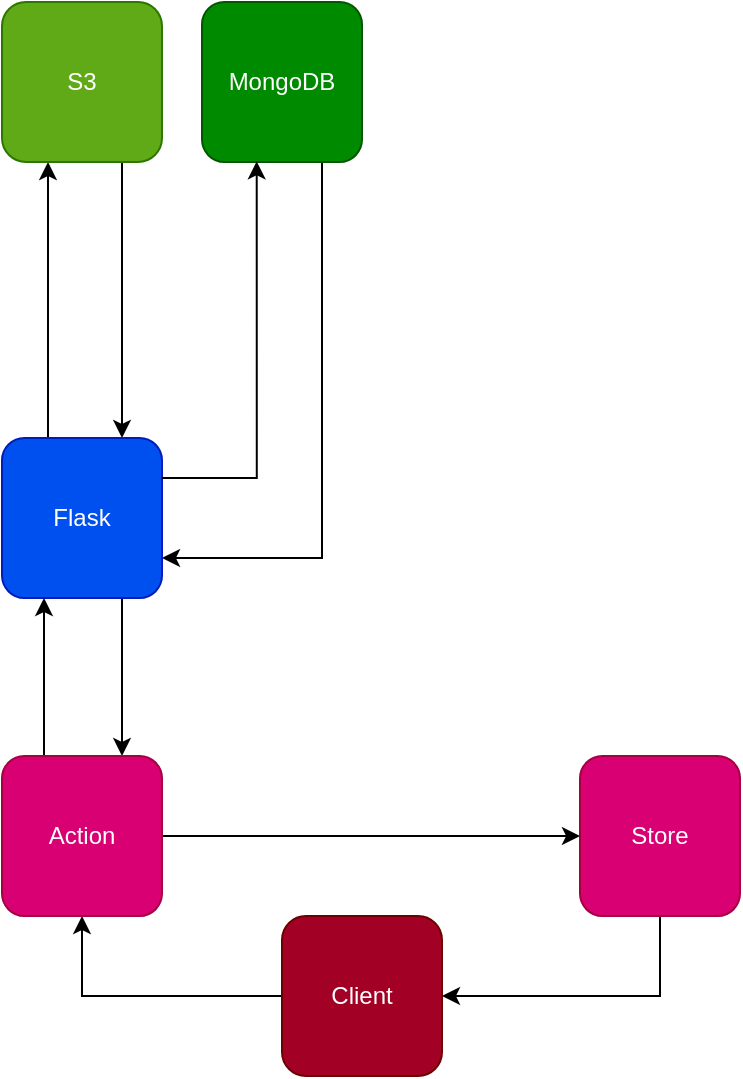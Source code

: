 <mxfile version="24.7.16">
  <diagram name="Page-1" id="Qro0W-hVSI3CrljnnNCf">
    <mxGraphModel dx="1163" dy="589" grid="0" gridSize="10" guides="1" tooltips="1" connect="1" arrows="1" fold="1" page="1" pageScale="1" pageWidth="850" pageHeight="1100" math="0" shadow="0">
      <root>
        <mxCell id="0" />
        <mxCell id="1" parent="0" />
        <mxCell id="6hpVUTGiLnAb_UG3yvC5-3" value="" style="edgeStyle=orthogonalEdgeStyle;rounded=0;orthogonalLoop=1;jettySize=auto;html=1;curved=0;exitX=0;exitY=0.5;exitDx=0;exitDy=0;" edge="1" parent="1" source="6hpVUTGiLnAb_UG3yvC5-21" target="6hpVUTGiLnAb_UG3yvC5-2">
          <mxGeometry relative="1" as="geometry">
            <Array as="points">
              <mxPoint x="268" y="311" />
            </Array>
          </mxGeometry>
        </mxCell>
        <mxCell id="6hpVUTGiLnAb_UG3yvC5-34" style="edgeStyle=orthogonalEdgeStyle;rounded=0;orthogonalLoop=1;jettySize=auto;html=1;exitX=0.75;exitY=1;exitDx=0;exitDy=0;entryX=0;entryY=0.25;entryDx=0;entryDy=0;" edge="1" parent="1" source="6hpVUTGiLnAb_UG3yvC5-2" target="6hpVUTGiLnAb_UG3yvC5-21">
          <mxGeometry relative="1" as="geometry" />
        </mxCell>
        <mxCell id="6hpVUTGiLnAb_UG3yvC5-2" value="S3" style="whiteSpace=wrap;html=1;aspect=fixed;rounded=1;fillColor=#60a917;strokeColor=#2D7600;fontColor=#ffffff;" vertex="1" parent="1">
          <mxGeometry x="245" y="93" width="80" height="80" as="geometry" />
        </mxCell>
        <mxCell id="6hpVUTGiLnAb_UG3yvC5-27" style="edgeStyle=orthogonalEdgeStyle;rounded=0;orthogonalLoop=1;jettySize=auto;html=1;entryX=1;entryY=0.5;entryDx=0;entryDy=0;" edge="1" parent="1" source="6hpVUTGiLnAb_UG3yvC5-5" target="6hpVUTGiLnAb_UG3yvC5-25">
          <mxGeometry relative="1" as="geometry" />
        </mxCell>
        <mxCell id="6hpVUTGiLnAb_UG3yvC5-5" value="Client" style="whiteSpace=wrap;html=1;aspect=fixed;rounded=1;fillColor=#a20025;strokeColor=#6F0000;fontColor=#ffffff;" vertex="1" parent="1">
          <mxGeometry x="385" y="550" width="80" height="80" as="geometry" />
        </mxCell>
        <mxCell id="6hpVUTGiLnAb_UG3yvC5-26" value="" style="edgeStyle=orthogonalEdgeStyle;rounded=0;orthogonalLoop=1;jettySize=auto;html=1;entryX=1;entryY=0.5;entryDx=0;entryDy=0;exitX=1;exitY=0.5;exitDx=0;exitDy=0;" edge="1" parent="1" source="6hpVUTGiLnAb_UG3yvC5-7" target="6hpVUTGiLnAb_UG3yvC5-5">
          <mxGeometry relative="1" as="geometry" />
        </mxCell>
        <mxCell id="6hpVUTGiLnAb_UG3yvC5-7" value="Store" style="whiteSpace=wrap;html=1;aspect=fixed;rounded=1;fillColor=#d80073;strokeColor=#A50040;direction=south;arcSize=14;fontColor=#ffffff;" vertex="1" parent="1">
          <mxGeometry x="534" y="470" width="80" height="80" as="geometry" />
        </mxCell>
        <mxCell id="6hpVUTGiLnAb_UG3yvC5-36" style="edgeStyle=orthogonalEdgeStyle;rounded=0;orthogonalLoop=1;jettySize=auto;html=1;exitX=1;exitY=0.25;exitDx=0;exitDy=0;entryX=0.75;entryY=0;entryDx=0;entryDy=0;" edge="1" parent="1" source="6hpVUTGiLnAb_UG3yvC5-18" target="6hpVUTGiLnAb_UG3yvC5-21">
          <mxGeometry relative="1" as="geometry" />
        </mxCell>
        <mxCell id="6hpVUTGiLnAb_UG3yvC5-18" value="MongoDB" style="whiteSpace=wrap;html=1;aspect=fixed;rounded=1;fillColor=#008a00;strokeColor=#005700;direction=south;arcSize=14;fontColor=#ffffff;" vertex="1" parent="1">
          <mxGeometry x="345" y="93" width="80" height="80" as="geometry" />
        </mxCell>
        <mxCell id="6hpVUTGiLnAb_UG3yvC5-32" style="edgeStyle=orthogonalEdgeStyle;rounded=0;orthogonalLoop=1;jettySize=auto;html=1;exitX=1;exitY=0.25;exitDx=0;exitDy=0;entryX=0;entryY=0.25;entryDx=0;entryDy=0;" edge="1" parent="1" source="6hpVUTGiLnAb_UG3yvC5-21" target="6hpVUTGiLnAb_UG3yvC5-25">
          <mxGeometry relative="1" as="geometry" />
        </mxCell>
        <mxCell id="6hpVUTGiLnAb_UG3yvC5-21" value="Flask" style="whiteSpace=wrap;html=1;aspect=fixed;rounded=1;fillColor=#0050ef;strokeColor=#001DBC;direction=south;arcSize=14;fontColor=#ffffff;" vertex="1" parent="1">
          <mxGeometry x="245" y="311" width="80" height="80" as="geometry" />
        </mxCell>
        <mxCell id="6hpVUTGiLnAb_UG3yvC5-28" style="edgeStyle=orthogonalEdgeStyle;rounded=0;orthogonalLoop=1;jettySize=auto;html=1;exitX=0.5;exitY=0;exitDx=0;exitDy=0;entryX=0.5;entryY=1;entryDx=0;entryDy=0;" edge="1" parent="1" source="6hpVUTGiLnAb_UG3yvC5-25" target="6hpVUTGiLnAb_UG3yvC5-7">
          <mxGeometry relative="1" as="geometry" />
        </mxCell>
        <mxCell id="6hpVUTGiLnAb_UG3yvC5-29" style="edgeStyle=orthogonalEdgeStyle;rounded=0;orthogonalLoop=1;jettySize=auto;html=1;exitX=0;exitY=0.5;exitDx=0;exitDy=0;" edge="1" parent="1" source="6hpVUTGiLnAb_UG3yvC5-25" target="6hpVUTGiLnAb_UG3yvC5-21">
          <mxGeometry relative="1" as="geometry">
            <Array as="points">
              <mxPoint x="266" y="470" />
            </Array>
          </mxGeometry>
        </mxCell>
        <mxCell id="6hpVUTGiLnAb_UG3yvC5-25" value="Action" style="whiteSpace=wrap;html=1;aspect=fixed;rounded=1;fillColor=#d80073;strokeColor=#A50040;direction=south;arcSize=14;fontColor=#ffffff;" vertex="1" parent="1">
          <mxGeometry x="245" y="470" width="80" height="80" as="geometry" />
        </mxCell>
        <mxCell id="6hpVUTGiLnAb_UG3yvC5-35" style="edgeStyle=orthogonalEdgeStyle;rounded=0;orthogonalLoop=1;jettySize=auto;html=1;exitX=0.25;exitY=0;exitDx=0;exitDy=0;entryX=0.996;entryY=0.658;entryDx=0;entryDy=0;entryPerimeter=0;" edge="1" parent="1" source="6hpVUTGiLnAb_UG3yvC5-21" target="6hpVUTGiLnAb_UG3yvC5-18">
          <mxGeometry relative="1" as="geometry" />
        </mxCell>
      </root>
    </mxGraphModel>
  </diagram>
</mxfile>
